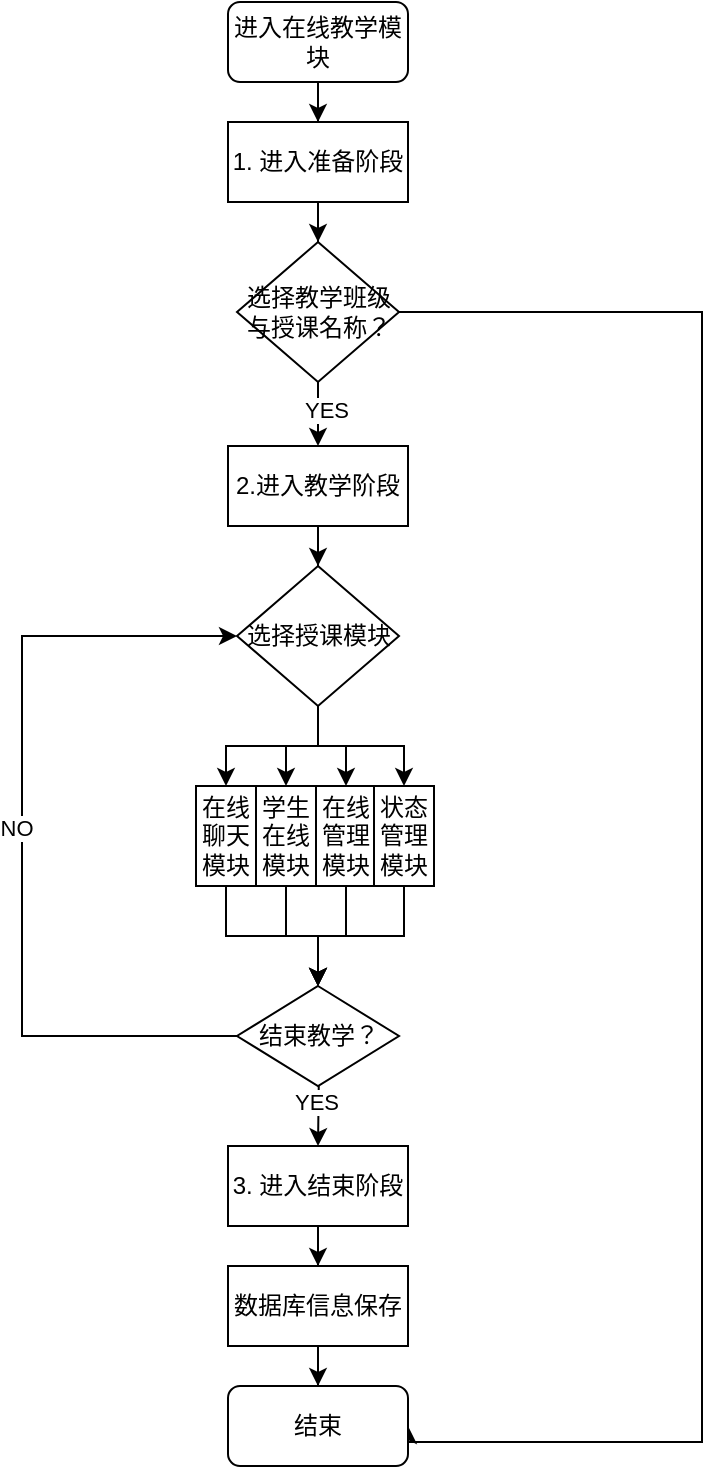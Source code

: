 <mxfile version="17.4.6" type="github">
  <diagram id="d3eO8pxQQgvNCxz8jqRR" name="Page-1">
    <mxGraphModel dx="886" dy="532" grid="1" gridSize="10" guides="1" tooltips="1" connect="1" arrows="1" fold="1" page="1" pageScale="1" pageWidth="827" pageHeight="1169" math="0" shadow="0">
      <root>
        <mxCell id="0" />
        <mxCell id="1" parent="0" />
        <mxCell id="q-DXLcnewMDHFtmrwL7r-16" style="edgeStyle=orthogonalEdgeStyle;rounded=0;orthogonalLoop=1;jettySize=auto;html=1;entryX=0.5;entryY=0;entryDx=0;entryDy=0;" edge="1" parent="1" source="q-DXLcnewMDHFtmrwL7r-1" target="q-DXLcnewMDHFtmrwL7r-11">
          <mxGeometry relative="1" as="geometry" />
        </mxCell>
        <mxCell id="q-DXLcnewMDHFtmrwL7r-1" value="进入在线教学模块" style="rounded=1;whiteSpace=wrap;html=1;" vertex="1" parent="1">
          <mxGeometry x="116" width="90" height="40" as="geometry" />
        </mxCell>
        <mxCell id="q-DXLcnewMDHFtmrwL7r-18" style="edgeStyle=orthogonalEdgeStyle;rounded=0;orthogonalLoop=1;jettySize=auto;html=1;exitX=0.5;exitY=1;exitDx=0;exitDy=0;entryX=0.5;entryY=0;entryDx=0;entryDy=0;" edge="1" parent="1" source="q-DXLcnewMDHFtmrwL7r-3" target="q-DXLcnewMDHFtmrwL7r-4">
          <mxGeometry relative="1" as="geometry" />
        </mxCell>
        <mxCell id="q-DXLcnewMDHFtmrwL7r-19" value="YES" style="edgeLabel;html=1;align=center;verticalAlign=middle;resizable=0;points=[];" vertex="1" connectable="0" parent="q-DXLcnewMDHFtmrwL7r-18">
          <mxGeometry x="-0.125" y="4" relative="1" as="geometry">
            <mxPoint as="offset" />
          </mxGeometry>
        </mxCell>
        <mxCell id="q-DXLcnewMDHFtmrwL7r-20" style="edgeStyle=orthogonalEdgeStyle;rounded=0;orthogonalLoop=1;jettySize=auto;html=1;entryX=1;entryY=0.5;entryDx=0;entryDy=0;" edge="1" parent="1" source="q-DXLcnewMDHFtmrwL7r-3" target="q-DXLcnewMDHFtmrwL7r-14">
          <mxGeometry relative="1" as="geometry">
            <mxPoint x="396" y="550" as="targetPoint" />
            <Array as="points">
              <mxPoint x="353" y="155" />
              <mxPoint x="353" y="720" />
            </Array>
          </mxGeometry>
        </mxCell>
        <mxCell id="q-DXLcnewMDHFtmrwL7r-3" value="选择教学班级与授课名称？" style="rhombus;whiteSpace=wrap;html=1;" vertex="1" parent="1">
          <mxGeometry x="120.5" y="120" width="81" height="70" as="geometry" />
        </mxCell>
        <mxCell id="q-DXLcnewMDHFtmrwL7r-23" style="edgeStyle=orthogonalEdgeStyle;rounded=0;orthogonalLoop=1;jettySize=auto;html=1;entryX=0.5;entryY=0;entryDx=0;entryDy=0;" edge="1" parent="1" source="q-DXLcnewMDHFtmrwL7r-4" target="q-DXLcnewMDHFtmrwL7r-5">
          <mxGeometry relative="1" as="geometry" />
        </mxCell>
        <mxCell id="q-DXLcnewMDHFtmrwL7r-4" value="2.进入教学阶段" style="rounded=0;whiteSpace=wrap;html=1;" vertex="1" parent="1">
          <mxGeometry x="116" y="222" width="90" height="40" as="geometry" />
        </mxCell>
        <mxCell id="q-DXLcnewMDHFtmrwL7r-24" style="edgeStyle=orthogonalEdgeStyle;rounded=0;orthogonalLoop=1;jettySize=auto;html=1;entryX=0.5;entryY=0;entryDx=0;entryDy=0;" edge="1" parent="1" source="q-DXLcnewMDHFtmrwL7r-5" target="q-DXLcnewMDHFtmrwL7r-6">
          <mxGeometry relative="1" as="geometry" />
        </mxCell>
        <mxCell id="q-DXLcnewMDHFtmrwL7r-25" style="edgeStyle=orthogonalEdgeStyle;rounded=0;orthogonalLoop=1;jettySize=auto;html=1;entryX=0.5;entryY=0;entryDx=0;entryDy=0;" edge="1" parent="1" source="q-DXLcnewMDHFtmrwL7r-5" target="q-DXLcnewMDHFtmrwL7r-7">
          <mxGeometry relative="1" as="geometry" />
        </mxCell>
        <mxCell id="q-DXLcnewMDHFtmrwL7r-26" style="edgeStyle=orthogonalEdgeStyle;rounded=0;orthogonalLoop=1;jettySize=auto;html=1;entryX=0.5;entryY=0;entryDx=0;entryDy=0;" edge="1" parent="1" source="q-DXLcnewMDHFtmrwL7r-5" target="q-DXLcnewMDHFtmrwL7r-8">
          <mxGeometry relative="1" as="geometry" />
        </mxCell>
        <mxCell id="q-DXLcnewMDHFtmrwL7r-28" style="edgeStyle=orthogonalEdgeStyle;rounded=0;orthogonalLoop=1;jettySize=auto;html=1;entryX=0.5;entryY=0;entryDx=0;entryDy=0;" edge="1" parent="1" source="q-DXLcnewMDHFtmrwL7r-5" target="q-DXLcnewMDHFtmrwL7r-9">
          <mxGeometry relative="1" as="geometry" />
        </mxCell>
        <mxCell id="q-DXLcnewMDHFtmrwL7r-5" value="选择授课模块" style="rhombus;whiteSpace=wrap;html=1;" vertex="1" parent="1">
          <mxGeometry x="120.5" y="282" width="81" height="70" as="geometry" />
        </mxCell>
        <mxCell id="q-DXLcnewMDHFtmrwL7r-32" style="edgeStyle=orthogonalEdgeStyle;rounded=0;orthogonalLoop=1;jettySize=auto;html=1;entryX=0.5;entryY=0;entryDx=0;entryDy=0;" edge="1" parent="1" source="q-DXLcnewMDHFtmrwL7r-6" target="q-DXLcnewMDHFtmrwL7r-29">
          <mxGeometry relative="1" as="geometry" />
        </mxCell>
        <mxCell id="q-DXLcnewMDHFtmrwL7r-6" value="在线聊天模块" style="rounded=0;whiteSpace=wrap;html=1;" vertex="1" parent="1">
          <mxGeometry x="100" y="392" width="30" height="50" as="geometry" />
        </mxCell>
        <mxCell id="q-DXLcnewMDHFtmrwL7r-33" style="edgeStyle=orthogonalEdgeStyle;rounded=0;orthogonalLoop=1;jettySize=auto;html=1;entryX=0.5;entryY=0;entryDx=0;entryDy=0;" edge="1" parent="1" source="q-DXLcnewMDHFtmrwL7r-7" target="q-DXLcnewMDHFtmrwL7r-29">
          <mxGeometry relative="1" as="geometry" />
        </mxCell>
        <mxCell id="q-DXLcnewMDHFtmrwL7r-7" value="学生在线模块" style="rounded=0;whiteSpace=wrap;html=1;" vertex="1" parent="1">
          <mxGeometry x="130" y="392" width="30" height="50" as="geometry" />
        </mxCell>
        <mxCell id="q-DXLcnewMDHFtmrwL7r-34" style="edgeStyle=orthogonalEdgeStyle;rounded=0;orthogonalLoop=1;jettySize=auto;html=1;entryX=0.5;entryY=0;entryDx=0;entryDy=0;" edge="1" parent="1" source="q-DXLcnewMDHFtmrwL7r-8" target="q-DXLcnewMDHFtmrwL7r-29">
          <mxGeometry relative="1" as="geometry" />
        </mxCell>
        <mxCell id="q-DXLcnewMDHFtmrwL7r-8" value="在线管理模块" style="rounded=0;whiteSpace=wrap;html=1;" vertex="1" parent="1">
          <mxGeometry x="160" y="392" width="30" height="50" as="geometry" />
        </mxCell>
        <mxCell id="q-DXLcnewMDHFtmrwL7r-35" style="edgeStyle=orthogonalEdgeStyle;rounded=0;orthogonalLoop=1;jettySize=auto;html=1;entryX=0.5;entryY=0;entryDx=0;entryDy=0;" edge="1" parent="1" source="q-DXLcnewMDHFtmrwL7r-9" target="q-DXLcnewMDHFtmrwL7r-29">
          <mxGeometry relative="1" as="geometry" />
        </mxCell>
        <mxCell id="q-DXLcnewMDHFtmrwL7r-9" value="状态管理模块" style="rounded=0;whiteSpace=wrap;html=1;" vertex="1" parent="1">
          <mxGeometry x="189" y="392" width="30" height="50" as="geometry" />
        </mxCell>
        <mxCell id="q-DXLcnewMDHFtmrwL7r-38" style="edgeStyle=orthogonalEdgeStyle;rounded=0;orthogonalLoop=1;jettySize=auto;html=1;entryX=0.5;entryY=0;entryDx=0;entryDy=0;" edge="1" parent="1" source="q-DXLcnewMDHFtmrwL7r-10" target="q-DXLcnewMDHFtmrwL7r-12">
          <mxGeometry relative="1" as="geometry" />
        </mxCell>
        <mxCell id="q-DXLcnewMDHFtmrwL7r-10" value="3. 进入结束阶段" style="rounded=0;whiteSpace=wrap;html=1;" vertex="1" parent="1">
          <mxGeometry x="116" y="572" width="90" height="40" as="geometry" />
        </mxCell>
        <mxCell id="q-DXLcnewMDHFtmrwL7r-17" style="edgeStyle=orthogonalEdgeStyle;rounded=0;orthogonalLoop=1;jettySize=auto;html=1;entryX=0.5;entryY=0;entryDx=0;entryDy=0;" edge="1" parent="1" source="q-DXLcnewMDHFtmrwL7r-11" target="q-DXLcnewMDHFtmrwL7r-3">
          <mxGeometry relative="1" as="geometry" />
        </mxCell>
        <mxCell id="q-DXLcnewMDHFtmrwL7r-11" value="1. 进入准备阶段" style="rounded=0;whiteSpace=wrap;html=1;" vertex="1" parent="1">
          <mxGeometry x="116" y="60" width="90" height="40" as="geometry" />
        </mxCell>
        <mxCell id="q-DXLcnewMDHFtmrwL7r-42" style="edgeStyle=orthogonalEdgeStyle;rounded=0;orthogonalLoop=1;jettySize=auto;html=1;exitX=0.5;exitY=1;exitDx=0;exitDy=0;" edge="1" parent="1" source="q-DXLcnewMDHFtmrwL7r-12" target="q-DXLcnewMDHFtmrwL7r-14">
          <mxGeometry relative="1" as="geometry" />
        </mxCell>
        <mxCell id="q-DXLcnewMDHFtmrwL7r-12" value="数据库信息保存" style="rounded=0;whiteSpace=wrap;html=1;" vertex="1" parent="1">
          <mxGeometry x="116" y="632" width="90" height="40" as="geometry" />
        </mxCell>
        <mxCell id="q-DXLcnewMDHFtmrwL7r-14" value="结束" style="rounded=1;whiteSpace=wrap;html=1;" vertex="1" parent="1">
          <mxGeometry x="116" y="692" width="90" height="40" as="geometry" />
        </mxCell>
        <mxCell id="q-DXLcnewMDHFtmrwL7r-30" style="edgeStyle=orthogonalEdgeStyle;rounded=0;orthogonalLoop=1;jettySize=auto;html=1;" edge="1" parent="1" target="q-DXLcnewMDHFtmrwL7r-10">
          <mxGeometry relative="1" as="geometry">
            <mxPoint x="161" y="492" as="sourcePoint" />
          </mxGeometry>
        </mxCell>
        <mxCell id="q-DXLcnewMDHFtmrwL7r-31" value="YES" style="edgeLabel;html=1;align=center;verticalAlign=middle;resizable=0;points=[];" vertex="1" connectable="0" parent="q-DXLcnewMDHFtmrwL7r-30">
          <mxGeometry x="-0.129" y="-1" relative="1" as="geometry">
            <mxPoint y="1" as="offset" />
          </mxGeometry>
        </mxCell>
        <mxCell id="q-DXLcnewMDHFtmrwL7r-40" value="YES" style="edgeLabel;html=1;align=center;verticalAlign=middle;resizable=0;points=[];" vertex="1" connectable="0" parent="q-DXLcnewMDHFtmrwL7r-30">
          <mxGeometry x="0.438" y="-1" relative="1" as="geometry">
            <mxPoint as="offset" />
          </mxGeometry>
        </mxCell>
        <mxCell id="q-DXLcnewMDHFtmrwL7r-36" style="edgeStyle=orthogonalEdgeStyle;rounded=0;orthogonalLoop=1;jettySize=auto;html=1;entryX=0;entryY=0.5;entryDx=0;entryDy=0;" edge="1" parent="1" source="q-DXLcnewMDHFtmrwL7r-29" target="q-DXLcnewMDHFtmrwL7r-5">
          <mxGeometry relative="1" as="geometry">
            <Array as="points">
              <mxPoint x="13" y="517" />
              <mxPoint x="13" y="317" />
            </Array>
          </mxGeometry>
        </mxCell>
        <mxCell id="q-DXLcnewMDHFtmrwL7r-37" value="NO&lt;br&gt;" style="edgeLabel;html=1;align=center;verticalAlign=middle;resizable=0;points=[];" vertex="1" connectable="0" parent="q-DXLcnewMDHFtmrwL7r-36">
          <mxGeometry x="0.019" y="3" relative="1" as="geometry">
            <mxPoint as="offset" />
          </mxGeometry>
        </mxCell>
        <mxCell id="q-DXLcnewMDHFtmrwL7r-29" value="结束教学？" style="rhombus;whiteSpace=wrap;html=1;" vertex="1" parent="1">
          <mxGeometry x="120.5" y="492" width="81" height="50" as="geometry" />
        </mxCell>
      </root>
    </mxGraphModel>
  </diagram>
</mxfile>
